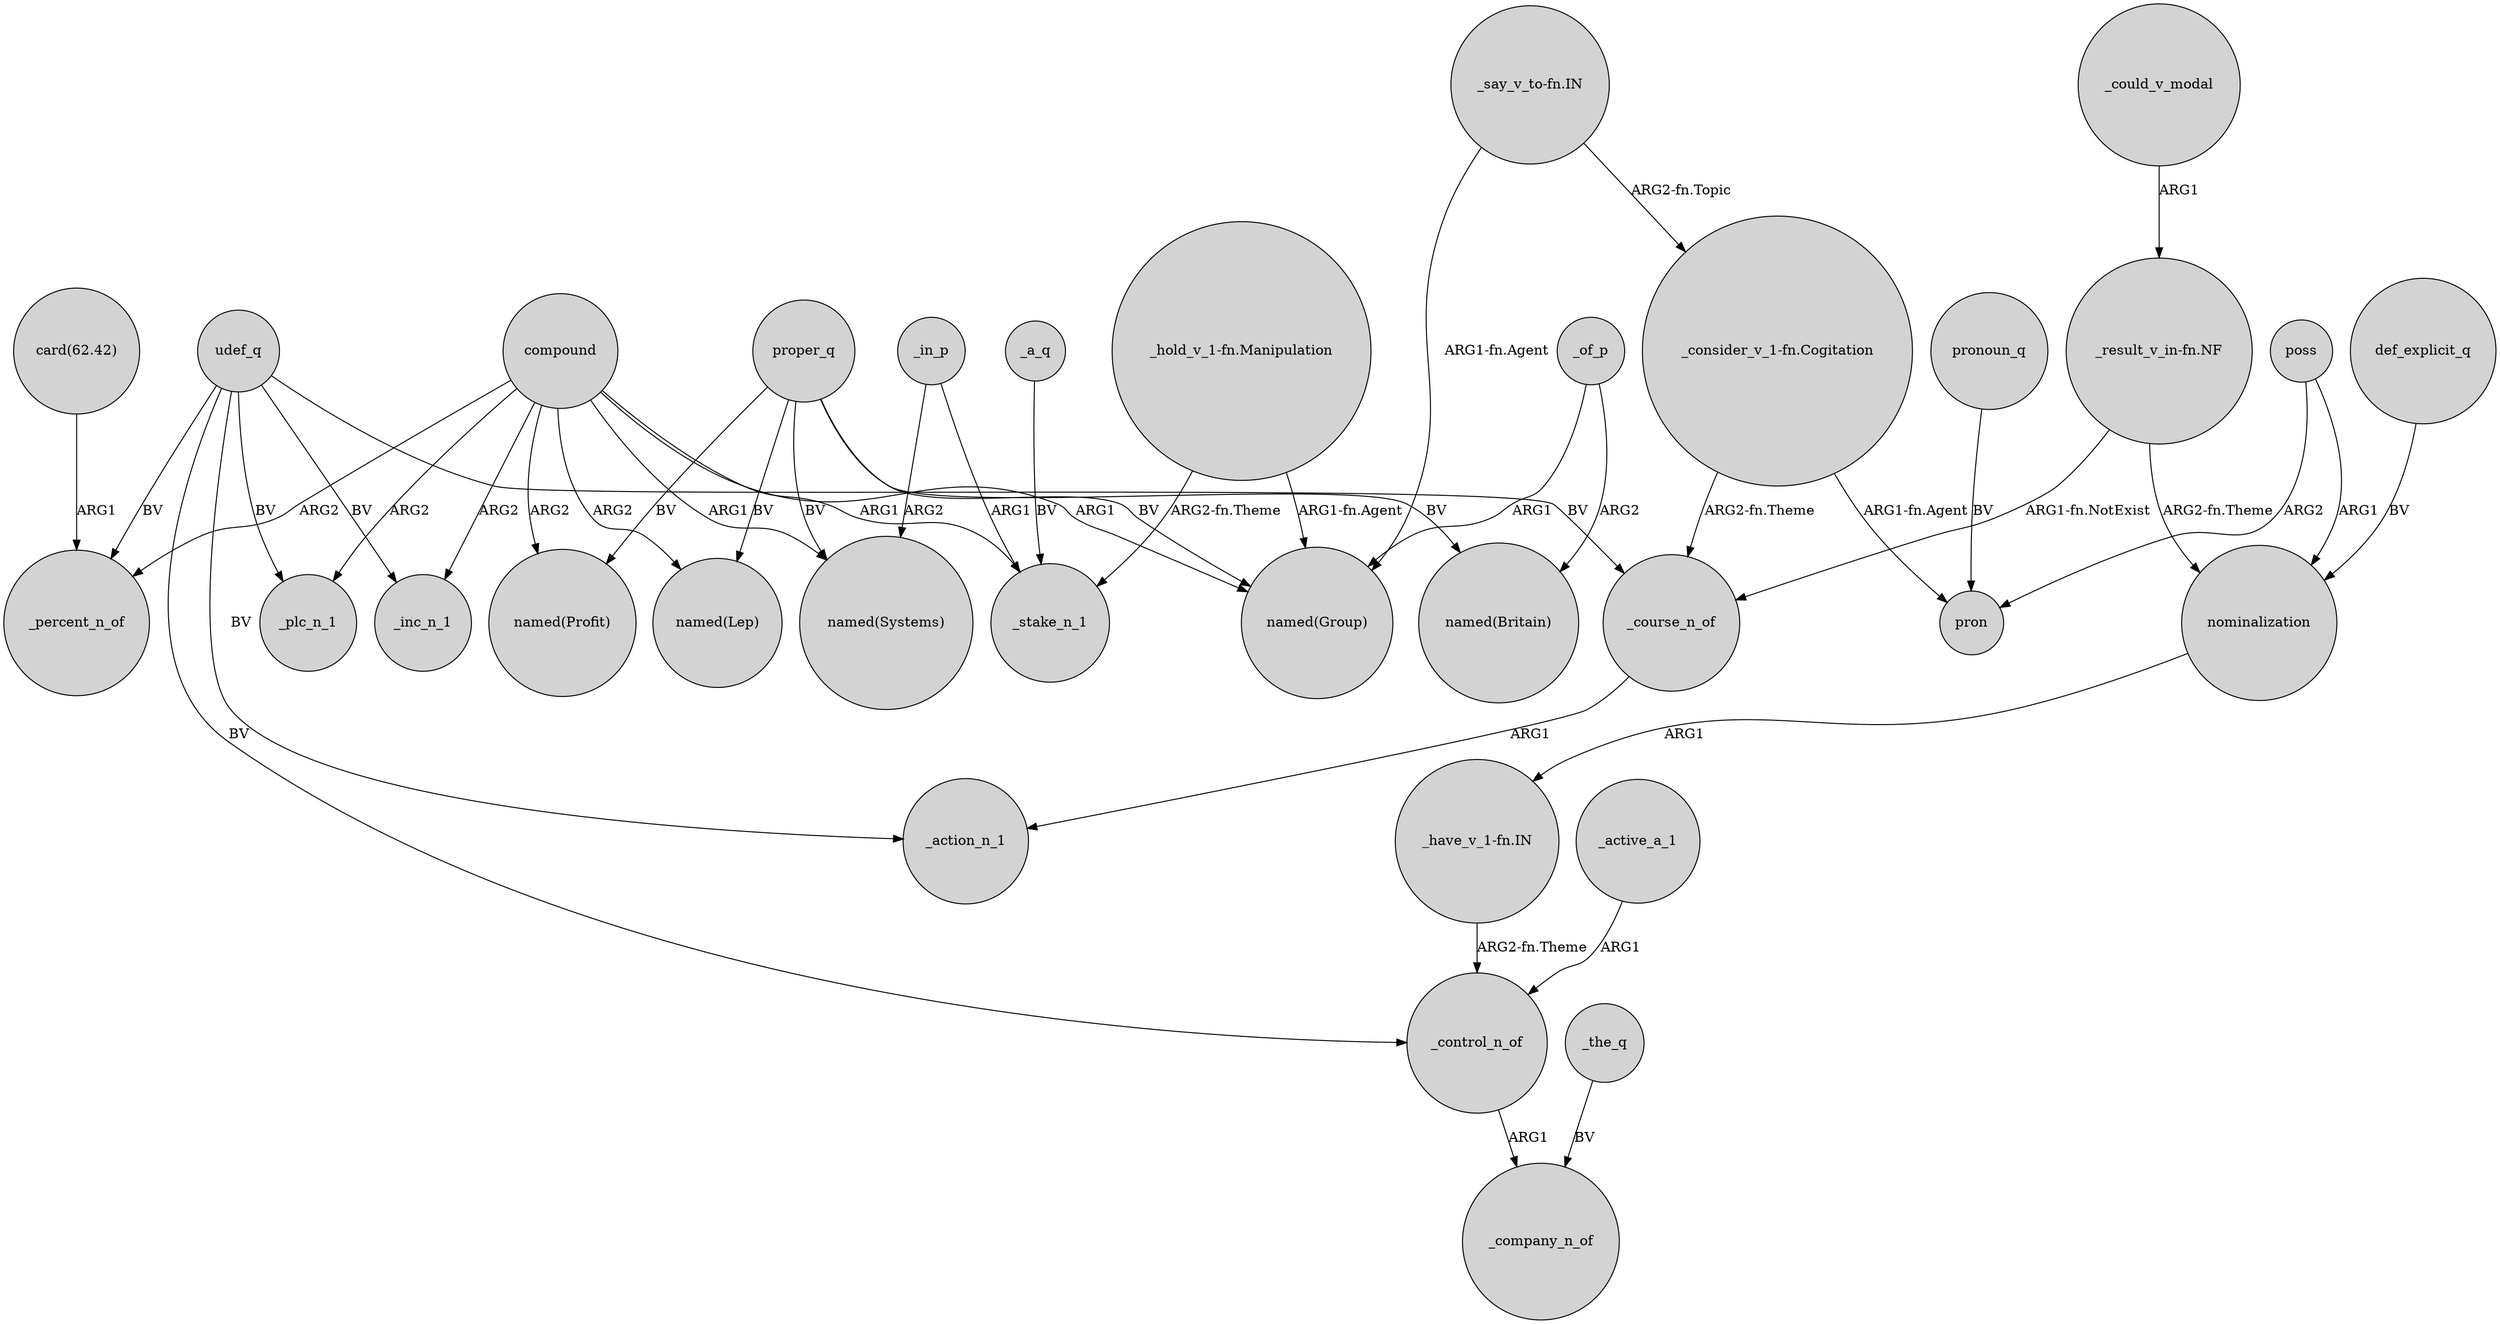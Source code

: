digraph {
	node [shape=circle style=filled]
	"card(62.42)" -> _percent_n_of [label=ARG1]
	_a_q -> _stake_n_1 [label=BV]
	"_consider_v_1-fn.Cogitation" -> pron [label="ARG1-fn.Agent"]
	udef_q -> _inc_n_1 [label=BV]
	poss -> pron [label=ARG2]
	_could_v_modal -> "_result_v_in-fn.NF" [label=ARG1]
	udef_q -> _control_n_of [label=BV]
	_control_n_of -> _company_n_of [label=ARG1]
	_in_p -> "named(Systems)" [label=ARG2]
	"_say_v_to-fn.IN" -> "_consider_v_1-fn.Cogitation" [label="ARG2-fn.Topic"]
	udef_q -> _course_n_of [label=BV]
	nominalization -> "_have_v_1-fn.IN" [label=ARG1]
	compound -> _percent_n_of [label=ARG2]
	"_result_v_in-fn.NF" -> _course_n_of [label="ARG1-fn.NotExist"]
	poss -> nominalization [label=ARG1]
	_the_q -> _company_n_of [label=BV]
	compound -> "named(Lep)" [label=ARG2]
	compound -> "named(Group)" [label=ARG1]
	_of_p -> "named(Britain)" [label=ARG2]
	_course_n_of -> _action_n_1 [label=ARG1]
	_in_p -> _stake_n_1 [label=ARG1]
	pronoun_q -> pron [label=BV]
	_active_a_1 -> _control_n_of [label=ARG1]
	compound -> "named(Systems)" [label=ARG1]
	"_have_v_1-fn.IN" -> _control_n_of [label="ARG2-fn.Theme"]
	"_result_v_in-fn.NF" -> nominalization [label="ARG2-fn.Theme"]
	proper_q -> "named(Systems)" [label=BV]
	compound -> "named(Profit)" [label=ARG2]
	proper_q -> "named(Profit)" [label=BV]
	compound -> _stake_n_1 [label=ARG1]
	"_hold_v_1-fn.Manipulation" -> "named(Group)" [label="ARG1-fn.Agent"]
	udef_q -> _plc_n_1 [label=BV]
	"_hold_v_1-fn.Manipulation" -> _stake_n_1 [label="ARG2-fn.Theme"]
	def_explicit_q -> nominalization [label=BV]
	proper_q -> "named(Group)" [label=BV]
	udef_q -> _percent_n_of [label=BV]
	udef_q -> _action_n_1 [label=BV]
	_of_p -> "named(Group)" [label=ARG1]
	"_consider_v_1-fn.Cogitation" -> _course_n_of [label="ARG2-fn.Theme"]
	compound -> _plc_n_1 [label=ARG2]
	compound -> _inc_n_1 [label=ARG2]
	proper_q -> "named(Lep)" [label=BV]
	"_say_v_to-fn.IN" -> "named(Group)" [label="ARG1-fn.Agent"]
	proper_q -> "named(Britain)" [label=BV]
}
